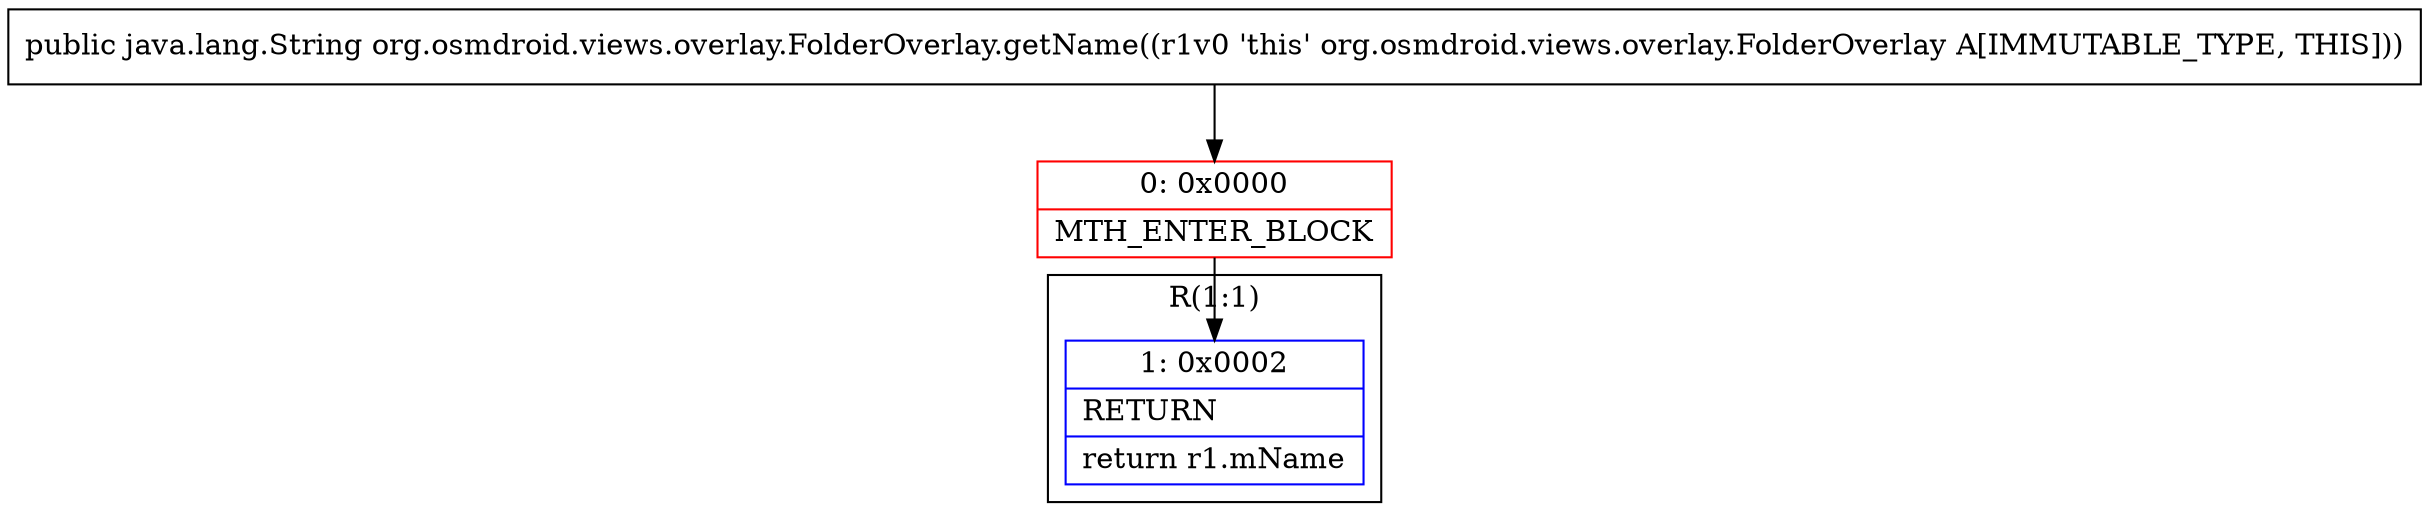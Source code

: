 digraph "CFG fororg.osmdroid.views.overlay.FolderOverlay.getName()Ljava\/lang\/String;" {
subgraph cluster_Region_1446320083 {
label = "R(1:1)";
node [shape=record,color=blue];
Node_1 [shape=record,label="{1\:\ 0x0002|RETURN\l|return r1.mName\l}"];
}
Node_0 [shape=record,color=red,label="{0\:\ 0x0000|MTH_ENTER_BLOCK\l}"];
MethodNode[shape=record,label="{public java.lang.String org.osmdroid.views.overlay.FolderOverlay.getName((r1v0 'this' org.osmdroid.views.overlay.FolderOverlay A[IMMUTABLE_TYPE, THIS])) }"];
MethodNode -> Node_0;
Node_0 -> Node_1;
}


